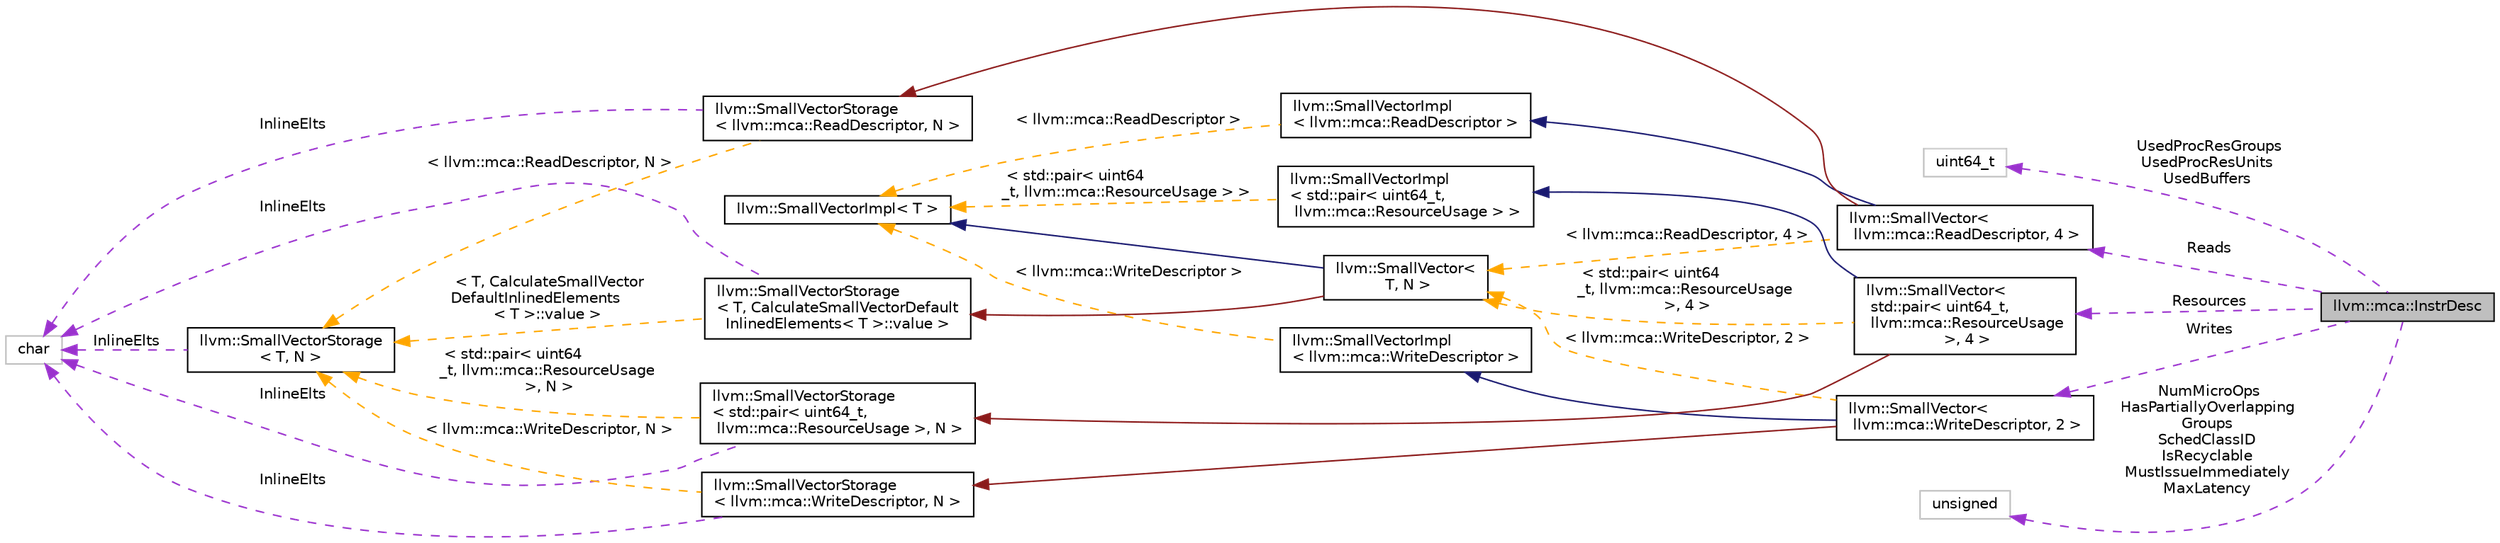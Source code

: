 digraph "llvm::mca::InstrDesc"
{
 // LATEX_PDF_SIZE
  bgcolor="transparent";
  edge [fontname="Helvetica",fontsize="10",labelfontname="Helvetica",labelfontsize="10"];
  node [fontname="Helvetica",fontsize="10",shape=record];
  rankdir="LR";
  Node1 [label="llvm::mca::InstrDesc",height=0.2,width=0.4,color="black", fillcolor="grey75", style="filled", fontcolor="black",tooltip="An instruction descriptor."];
  Node2 -> Node1 [dir="back",color="darkorchid3",fontsize="10",style="dashed",label=" UsedProcResGroups\nUsedProcResUnits\nUsedBuffers" ,fontname="Helvetica"];
  Node2 [label="uint64_t",height=0.2,width=0.4,color="grey75",tooltip=" "];
  Node3 -> Node1 [dir="back",color="darkorchid3",fontsize="10",style="dashed",label=" Reads" ,fontname="Helvetica"];
  Node3 [label="llvm::SmallVector\<\l llvm::mca::ReadDescriptor, 4 \>",height=0.2,width=0.4,color="black",URL="$classllvm_1_1SmallVector.html",tooltip=" "];
  Node4 -> Node3 [dir="back",color="midnightblue",fontsize="10",style="solid",fontname="Helvetica"];
  Node4 [label="llvm::SmallVectorImpl\l\< llvm::mca::ReadDescriptor \>",height=0.2,width=0.4,color="black",URL="$classllvm_1_1SmallVectorImpl.html",tooltip=" "];
  Node5 -> Node4 [dir="back",color="orange",fontsize="10",style="dashed",label=" \< llvm::mca::ReadDescriptor \>" ,fontname="Helvetica"];
  Node5 [label="llvm::SmallVectorImpl\< T \>",height=0.2,width=0.4,color="black",URL="$classllvm_1_1SmallVectorImpl.html",tooltip="This class consists of common code factored out of the SmallVector class to reduce code duplication b..."];
  Node6 -> Node3 [dir="back",color="firebrick4",fontsize="10",style="solid",fontname="Helvetica"];
  Node6 [label="llvm::SmallVectorStorage\l\< llvm::mca::ReadDescriptor, N \>",height=0.2,width=0.4,color="black",URL="$structllvm_1_1SmallVectorStorage.html",tooltip=" "];
  Node7 -> Node6 [dir="back",color="darkorchid3",fontsize="10",style="dashed",label=" InlineElts" ,fontname="Helvetica"];
  Node7 [label="char",height=0.2,width=0.4,color="grey75",tooltip=" "];
  Node8 -> Node6 [dir="back",color="orange",fontsize="10",style="dashed",label=" \< llvm::mca::ReadDescriptor, N \>" ,fontname="Helvetica"];
  Node8 [label="llvm::SmallVectorStorage\l\< T, N \>",height=0.2,width=0.4,color="black",URL="$structllvm_1_1SmallVectorStorage.html",tooltip="Storage for the SmallVector elements."];
  Node7 -> Node8 [dir="back",color="darkorchid3",fontsize="10",style="dashed",label=" InlineElts" ,fontname="Helvetica"];
  Node9 -> Node3 [dir="back",color="orange",fontsize="10",style="dashed",label=" \< llvm::mca::ReadDescriptor, 4 \>" ,fontname="Helvetica"];
  Node9 [label="llvm::SmallVector\<\l T, N \>",height=0.2,width=0.4,color="black",URL="$classllvm_1_1SmallVector.html",tooltip="This is a 'vector' (really, a variable-sized array), optimized for the case when the array is small."];
  Node5 -> Node9 [dir="back",color="midnightblue",fontsize="10",style="solid",fontname="Helvetica"];
  Node10 -> Node9 [dir="back",color="firebrick4",fontsize="10",style="solid",fontname="Helvetica"];
  Node10 [label="llvm::SmallVectorStorage\l\< T, CalculateSmallVectorDefault\lInlinedElements\< T \>::value \>",height=0.2,width=0.4,color="black",URL="$structllvm_1_1SmallVectorStorage.html",tooltip=" "];
  Node7 -> Node10 [dir="back",color="darkorchid3",fontsize="10",style="dashed",label=" InlineElts" ,fontname="Helvetica"];
  Node8 -> Node10 [dir="back",color="orange",fontsize="10",style="dashed",label=" \< T, CalculateSmallVector\lDefaultInlinedElements\l\< T \>::value \>" ,fontname="Helvetica"];
  Node11 -> Node1 [dir="back",color="darkorchid3",fontsize="10",style="dashed",label=" Writes" ,fontname="Helvetica"];
  Node11 [label="llvm::SmallVector\<\l llvm::mca::WriteDescriptor, 2 \>",height=0.2,width=0.4,color="black",URL="$classllvm_1_1SmallVector.html",tooltip=" "];
  Node12 -> Node11 [dir="back",color="midnightblue",fontsize="10",style="solid",fontname="Helvetica"];
  Node12 [label="llvm::SmallVectorImpl\l\< llvm::mca::WriteDescriptor \>",height=0.2,width=0.4,color="black",URL="$classllvm_1_1SmallVectorImpl.html",tooltip=" "];
  Node5 -> Node12 [dir="back",color="orange",fontsize="10",style="dashed",label=" \< llvm::mca::WriteDescriptor \>" ,fontname="Helvetica"];
  Node13 -> Node11 [dir="back",color="firebrick4",fontsize="10",style="solid",fontname="Helvetica"];
  Node13 [label="llvm::SmallVectorStorage\l\< llvm::mca::WriteDescriptor, N \>",height=0.2,width=0.4,color="black",URL="$structllvm_1_1SmallVectorStorage.html",tooltip=" "];
  Node7 -> Node13 [dir="back",color="darkorchid3",fontsize="10",style="dashed",label=" InlineElts" ,fontname="Helvetica"];
  Node8 -> Node13 [dir="back",color="orange",fontsize="10",style="dashed",label=" \< llvm::mca::WriteDescriptor, N \>" ,fontname="Helvetica"];
  Node9 -> Node11 [dir="back",color="orange",fontsize="10",style="dashed",label=" \< llvm::mca::WriteDescriptor, 2 \>" ,fontname="Helvetica"];
  Node14 -> Node1 [dir="back",color="darkorchid3",fontsize="10",style="dashed",label=" Resources" ,fontname="Helvetica"];
  Node14 [label="llvm::SmallVector\<\l std::pair\< uint64_t,\l llvm::mca::ResourceUsage\l \>, 4 \>",height=0.2,width=0.4,color="black",URL="$classllvm_1_1SmallVector.html",tooltip=" "];
  Node15 -> Node14 [dir="back",color="midnightblue",fontsize="10",style="solid",fontname="Helvetica"];
  Node15 [label="llvm::SmallVectorImpl\l\< std::pair\< uint64_t,\l llvm::mca::ResourceUsage \> \>",height=0.2,width=0.4,color="black",URL="$classllvm_1_1SmallVectorImpl.html",tooltip=" "];
  Node5 -> Node15 [dir="back",color="orange",fontsize="10",style="dashed",label=" \< std::pair\< uint64\l_t, llvm::mca::ResourceUsage \> \>" ,fontname="Helvetica"];
  Node16 -> Node14 [dir="back",color="firebrick4",fontsize="10",style="solid",fontname="Helvetica"];
  Node16 [label="llvm::SmallVectorStorage\l\< std::pair\< uint64_t,\l llvm::mca::ResourceUsage \>, N \>",height=0.2,width=0.4,color="black",URL="$structllvm_1_1SmallVectorStorage.html",tooltip=" "];
  Node7 -> Node16 [dir="back",color="darkorchid3",fontsize="10",style="dashed",label=" InlineElts" ,fontname="Helvetica"];
  Node8 -> Node16 [dir="back",color="orange",fontsize="10",style="dashed",label=" \< std::pair\< uint64\l_t, llvm::mca::ResourceUsage\l \>, N \>" ,fontname="Helvetica"];
  Node9 -> Node14 [dir="back",color="orange",fontsize="10",style="dashed",label=" \< std::pair\< uint64\l_t, llvm::mca::ResourceUsage\l \>, 4 \>" ,fontname="Helvetica"];
  Node17 -> Node1 [dir="back",color="darkorchid3",fontsize="10",style="dashed",label=" NumMicroOps\nHasPartiallyOverlapping\lGroups\nSchedClassID\nIsRecyclable\nMustIssueImmediately\nMaxLatency" ,fontname="Helvetica"];
  Node17 [label="unsigned",height=0.2,width=0.4,color="grey75",tooltip=" "];
}
